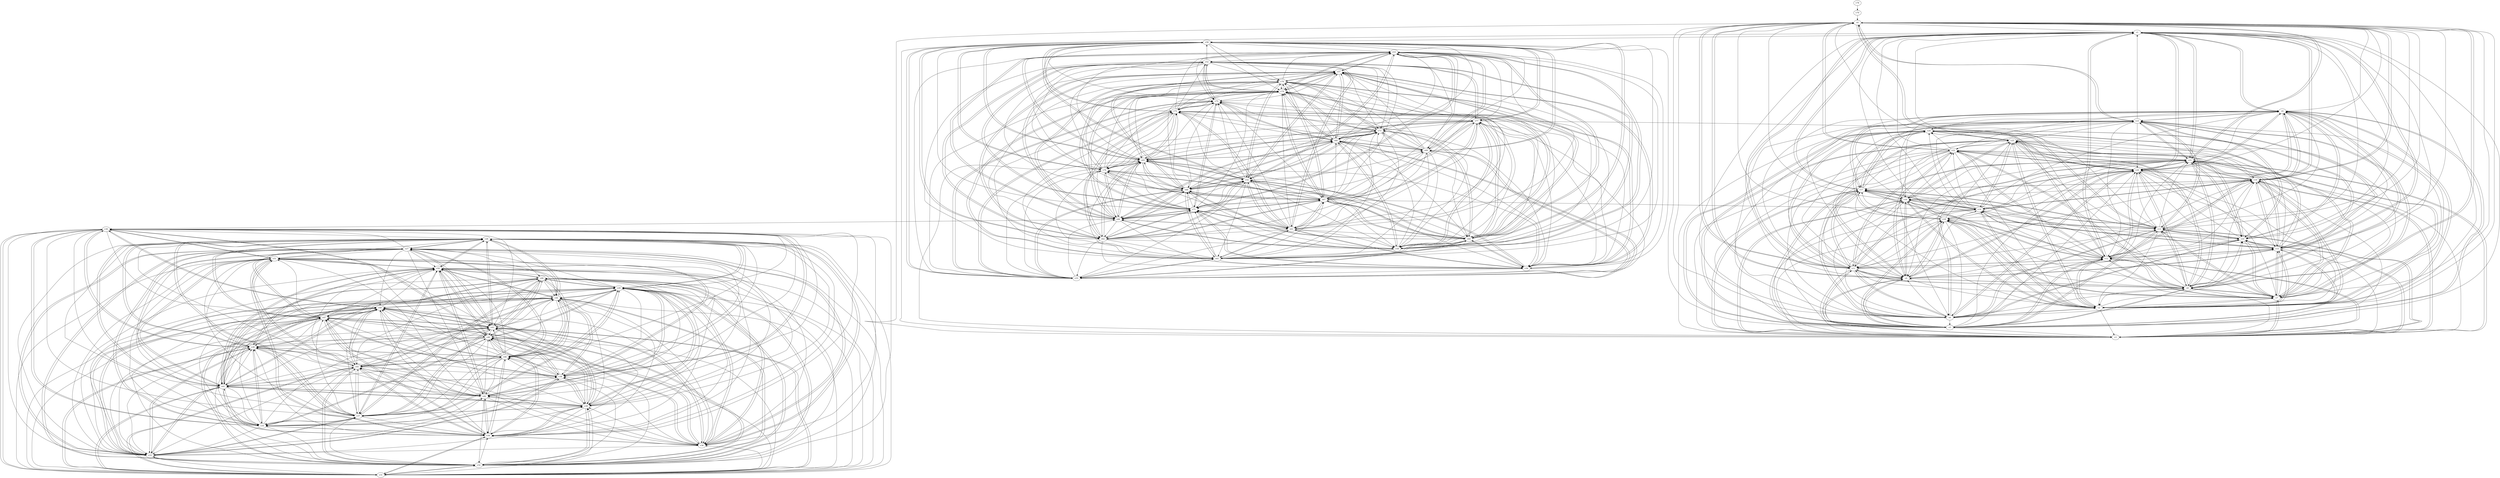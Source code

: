digraph buchi_test112 {
    v0 [name="v0", player=1, priority=0];
    v1 [name="v1", player=0, priority=1];
    v2 [name="v2", player=0, priority=1];
    v3 [name="v3", player=1, priority=1];
    v4 [name="v4", player=1, priority=1];
    v5 [name="v5", player=1, priority=1];
    v6 [name="v6", player=1, priority=1];
    v7 [name="v7", player=1, priority=1];
    v8 [name="v8", player=0, priority=1];
    v9 [name="v9", player=0, priority=0];
    v10 [name="v10", player=0, priority=1];
    v11 [name="v11", player=1, priority=1];
    v12 [name="v12", player=1, priority=0];
    v13 [name="v13", player=1, priority=1];
    v14 [name="v14", player=1, priority=1];
    v15 [name="v15", player=1, priority=1];
    v16 [name="v16", player=1, priority=1];
    v17 [name="v17", player=1, priority=1];
    v18 [name="v18", player=1, priority=1];
    v19 [name="v19", player=1, priority=0];
    v20 [name="v20", player=0, priority=1];
    v21 [name="v21", player=1, priority=0];
    v22 [name="v22", player=0, priority=1];
    v23 [name="v23", player=1, priority=0];
    v24 [name="v24", player=1, priority=0];
    v25 [name="v25", player=0, priority=1];
    v26 [name="v26", player=0, priority=1];
    v27 [name="v27", player=0, priority=1];
    v28 [name="v28", player=0, priority=0];
    v29 [name="v29", player=0, priority=1];
    v30 [name="v30", player=1, priority=0];
    v31 [name="v31", player=1, priority=1];
    v32 [name="v32", player=1, priority=0];
    v33 [name="v33", player=1, priority=1];
    v34 [name="v34", player=1, priority=0];
    v35 [name="v35", player=1, priority=1];
    v36 [name="v36", player=1, priority=0];
    v37 [name="v37", player=0, priority=1];
    v38 [name="v38", player=0, priority=0];
    v39 [name="v39", player=1, priority=0];
    v40 [name="v40", player=0, priority=0];
    v41 [name="v41", player=0, priority=1];
    v42 [name="v42", player=0, priority=1];
    v43 [name="v43", player=0, priority=0];
    v44 [name="v44", player=0, priority=0];
    v45 [name="v45", player=1, priority=0];
    v46 [name="v46", player=0, priority=0];
    v47 [name="v47", player=0, priority=1];
    v48 [name="v48", player=0, priority=0];
    v49 [name="v49", player=0, priority=1];
    v50 [name="v50", player=0, priority=1];
    v51 [name="v51", player=0, priority=1];
    v52 [name="v52", player=1, priority=1];
    v53 [name="v53", player=1, priority=1];
    v54 [name="v54", player=1, priority=1];
    v55 [name="v55", player=0, priority=1];
    v56 [name="v56", player=0, priority=0];
    v57 [name="v57", player=0, priority=0];
    v58 [name="v58", player=1, priority=1];
    v59 [name="v59", player=0, priority=1];
    v60 [name="v60", player=1, priority=0];
    v61 [name="v61", player=1, priority=1];
    v62 [name="v62", player=1, priority=1];
    v63 [name="v63", player=0, priority=0];
    v64 [name="v64", player=1, priority=0];
    v65 [name="v65", player=1, priority=1];
    v66 [name="v66", player=1, priority=0];
    v67 [name="v67", player=0, priority=0];
    v68 [name="v68", player=0, priority=1];
    v69 [name="v69", player=1, priority=1];
    v70 [name="v70", player=1, priority=0];
    v71 [name="v71", player=1, priority=1];
    v72 [name="v72", player=0, priority=0];
    v73 [name="v73", player=0, priority=0];
    v74 [name="v74", player=0, priority=1];
    v75 [name="v75", player=1, priority=0];
    v76 [name="v76", player=1, priority=0];
    v77 [name="v77", player=1, priority=1];
    v78 [name="v78", player=1, priority=0];
    v79 [name="v79", player=0, priority=0];
    v15 -> v21;
    v67 -> v59;
    v18 -> v17;
    v70 -> v55;
    v55 -> v66;
    v67 -> v68;
    v70 -> v64;
    v26 -> v39;
    v55 -> v75;
    v67 -> v77;
    v59 -> v73;
    v8 -> v0;
    v19 -> v0;
    v48 -> v36;
    v29 -> v32;
    v8 -> v9;
    v48 -> v45;
    v11 -> v5;
    v29 -> v41;
    v8 -> v18;
    v40 -> v41;
    v71 -> v56;
    v40 -> v50;
    v63 -> v52;
    v0 -> v23;
    v63 -> v61;
    v41 -> v33;
    v44 -> v29;
    v41 -> v42;
    v4 -> v2;
    v33 -> v38;
    v41 -> v51;
    v44 -> v38;
    v73 -> v74;
    v44 -> v47;
    v74 -> v57;
    v14 -> v15;
    v66 -> v53;
    v34 -> v30;
    v74 -> v66;
    v3 -> v24;
    v14 -> v24;
    v37 -> v26;
    v66 -> v62;
    v74 -> v75;
    v37 -> v35;
    v66 -> v71;
    v15 -> v7;
    v7 -> v3;
    v15 -> v16;
    v67 -> v54;
    v7 -> v12;
    v18 -> v12;
    v15 -> v25;
    v36 -> v48;
    v47 -> v48;
    v7 -> v21;
    v55 -> v61;
    v67 -> v63;
    v59 -> v68;
    v48 -> v31;
    v70 -> v68;
    v29 -> v27;
    v8 -> v4;
    v19 -> v4;
    v48 -> v40;
    v11 -> v0;
    v29 -> v36;
    v40 -> v36;
    v0 -> v9;
    v11 -> v9;
    v40 -> v45;
    v63 -> v56;
    v41 -> v28;
    v10 -> v22;
    v73 -> v60;
    v25 -> v20;
    v44 -> v33;
    v73 -> v69;
    v54 -> v65;
    v33 -> v42;
    v22 -> v5;
    v3 -> v1;
    v14 -> v1;
    v51 -> v50;
    v74 -> v52;
    v3 -> v10;
    v14 -> v10;
    v22 -> v23;
    v74 -> v61;
    v3 -> v19;
    v14 -> v19;
    v66 -> v57;
    v65 -> v3;
    v15 -> v2;
    v36 -> v34;
    v47 -> v34;
    v18 -> v7;
    v36 -> v43;
    v47 -> v43;
    v67 -> v58;
    v18 -> v16;
    v70 -> v54;
    v55 -> v65;
    v77 -> v71;
    v21 -> v18;
    v40 -> v31;
    v48 -> v44;
    v29 -> v40;
    v58 -> v76;
    v69 -> v76;
    v61 -> v72;
    v40 -> v49;
    v25 -> v6;
    v62 -> v55;
    v41 -> v32;
    v33 -> v28;
    v73 -> v64;
    v25 -> v24;
    v33 -> v37;
    v22 -> v0;
    v22 -> v9;
    v51 -> v45;
    v32 -> v50;
    v14 -> v23;
    v66 -> v70;
    v79 -> v0;
    v36 -> v29;
    v17 -> v25;
    v7 -> v2;
    v18 -> v2;
    v36 -> v38;
    v47 -> v38;
    v65 -> v74;
    v36 -> v47;
    v55 -> v60;
    v28 -> v43;
    v29 -> v26;
    v58 -> v62;
    v69 -> v62;
    v40 -> v35;
    v58 -> v71;
    v61 -> v67;
    v29 -> v44;
    v10 -> v3;
    v25 -> v1;
    v10 -> v12;
    v39 -> v48;
    v25 -> v10;
    v10 -> v21;
    v62 -> v59;
    v2 -> v17;
    v62 -> v68;
    v51 -> v31;
    v73 -> v68;
    v54 -> v64;
    v22 -> v4;
    v54 -> v73;
    v3 -> v0;
    v43 -> v36;
    v3 -> v9;
    v32 -> v45;
    v74 -> v60;
    v3 -> v18;
    v14 -> v18;
    v66 -> v56;
    v36 -> v33;
    v47 -> v33;
    v65 -> v69;
    v28 -> v29;
    v47 -> v42;
    v9 -> v25;
    v28 -> v38;
    v57 -> v74;
    v47 -> v51;
    v68 -> v74;
    v77 -> v52;
    v6 -> v10;
    v21 -> v8;
    v69 -> v57;
    v48 -> v34;
    v77 -> v70;
    v40 -> v30;
    v58 -> v75;
    v61 -> v71;
    v10 -> v7;
    v39 -> v43;
    v2 -> v3;
    v25 -> v5;
    v62 -> v54;
    v64 -> v59;
    v2 -> v12;
    v25 -> v14;
    v10 -> v25;
    v51 -> v26;
    v73 -> v63;
    v2 -> v21;
    v54 -> v59;
    v51 -> v35;
    v54 -> v68;
    v32 -> v31;
    v43 -> v31;
    v22 -> v8;
    v35 -> v27;
    v51 -> v44;
    v14 -> v4;
    v32 -> v40;
    v43 -> v40;
    v32 -> v49;
    v43 -> v49;
    v17 -> v6;
    v36 -> v28;
    v9 -> v11;
    v47 -> v28;
    v17 -> v24;
    v57 -> v60;
    v65 -> v73;
    v9 -> v20;
    v68 -> v60;
    v28 -> v33;
    v68 -> v69;
    v76 -> v73;
    v28 -> v42;
    v6 -> v5;
    v77 -> v56;
    v21 -> v3;
    v50 -> v39;
    v6 -> v14;
    v77 -> v65;
    v50 -> v48;
    v42 -> v44;
    v58 -> v70;
    v39 -> v29;
    v61 -> v75;
    v39 -> v38;
    v31 -> v34;
    v39 -> v47;
    v25 -> v9;
    v31 -> v43;
    v62 -> v58;
    v2 -> v16;
    v51 -> v30;
    v24 -> v13;
    v54 -> v63;
    v43 -> v26;
    v51 -> v39;
    v64 -> v67;
    v32 -> v44;
    v43 -> v44;
    v35 -> v40;
    v56 -> v72;
    v17 -> v1;
    v35 -> v49;
    v5 -> v8;
    v76 -> v59;
    v5 -> v17;
    v17 -> v19;
    v47 -> v32;
    v9 -> v15;
    v38 -> v51;
    v57 -> v64;
    v65 -> v68;
    v68 -> v55;
    v68 -> v64;
    v28 -> v37;
    v57 -> v73;
    v68 -> v73;
    v6 -> v9;
    v77 -> v60;
    v27 -> v41;
    v50 -> v43;
    v42 -> v39;
    v27 -> v50;
    v58 -> v65;
    v69 -> v65;
    v61 -> v70;
    v39 -> v33;
    v31 -> v29;
    v10 -> v6;
    v39 -> v42;
    v60 -> v74;
    v75 -> v72;
    v31 -> v47;
    v72 -> v57;
    v51 -> v34;
    v1 -> v15;
    v13 -> v17;
    v32 -> v30;
    v16 -> v13;
    v72 -> v66;
    v32 -> v39;
    v16 -> v22;
    v72 -> v75;
    v53 -> v71;
    v35 -> v44;
    v56 -> v76;
    v5 -> v3;
    v17 -> v5;
    v46 -> v41;
    v9 -> v1;
    v65 -> v54;
    v17 -> v14;
    v5 -> v12;
    v46 -> v50;
    v9 -> v10;
    v38 -> v46;
    v5 -> v21;
    v17 -> v23;
    v47 -> v27;
    v9 -> v19;
    v49 -> v46;
    v57 -> v68;
    v65 -> v63;
    v65 -> v72;
    v76 -> v72;
    v50 -> v29;
    v68 -> v77;
    v21 -> v2;
    v27 -> v36;
    v6 -> v13;
    v42 -> v34;
    v69 -> v60;
    v30 -> v41;
    v61 -> v56;
    v39 -> v37;
    v12 -> v20;
    v23 -> v20;
    v60 -> v69;
    v39 -> v46;
    v52 -> v74;
    v13 -> v3;
    v72 -> v52;
    v16 -> v8;
    v1 -> v19;
    v13 -> v21;
    v43 -> v34;
    v16 -> v17;
    v53 -> v57;
    v35 -> v30;
    v53 -> v66;
    v56 -> v53;
    v64 -> v57;
    v46 -> v27;
    v53 -> v75;
    v72 -> v70;
    v56 -> v71;
    v46 -> v45;
    v65 -> v58;
    v9 -> v5;
    v38 -> v41;
    v49 -> v41;
    v57 -> v54;
    v65 -> v67;
    v9 -> v14;
    v26 -> v48;
    v5 -> v25;
    v49 -> v50;
    v68 -> v54;
    v76 -> v67;
    v68 -> v72;
    v42 -> v29;
    v71 -> v65;
    v50 -> v42;
    v42 -> v38;
    v20 -> v1;
    v27 -> v49;
    v50 -> v51;
    v71 -> v74;
    v42 -> v47;
    v20 -> v10;
    v23 -> v6;
    v20 -> v19;
    v60 -> v55;
    v39 -> v32;
    v12 -> v15;
    v31 -> v28;
    v4 -> v11;
    v39 -> v41;
    v23 -> v24;
    v60 -> v64;
    v60 -> v73;
    v4 -> v20;
    v52 -> v69;
    v75 -> v71;
    v1 -> v5;
    v13 -> v7;
    v24 -> v7;
    v16 -> v3;
    v34 -> v39;
    v13 -> v16;
    v24 -> v16;
    v53 -> v52;
    v72 -> v65;
    v24 -> v25;
    v37 -> v44;
    v53 -> v61;
    v16 -> v21;
    v56 -> v57;
    v64 -> v61;
    v64 -> v70;
    v72 -> v74;
    v56 -> v75;
    v17 -> v4;
    v46 -> v40;
    v65 -> v53;
    v9 -> v0;
    v26 -> v34;
    v5 -> v11;
    v46 -> v49;
    v49 -> v36;
    v26 -> v43;
    v49 -> v45;
    v76 -> v53;
    v59 -> v77;
    v8 -> v13;
    v27 -> v26;
    v50 -> v28;
    v8 -> v22;
    v27 -> v35;
    v0 -> v18;
    v11 -> v18;
    v30 -> v31;
    v50 -> v37;
    v27 -> v44;
    v30 -> v40;
    v63 -> v74;
    v12 -> v1;
    v23 -> v1;
    v20 -> v14;
    v30 -> v49;
    v23 -> v10;
    v60 -> v59;
    v12 -> v19;
    v75 -> v57;
    v31 -> v32;
    v60 -> v68;
    v76 -> v63;
    v52 -> v73;
    v13 -> v2;
    v45 -> v34;
    v24 -> v11;
    v45 -> v43;
    v64 -> v56;
    v37 -> v39;
    v53 -> v65;
    v37 -> v48;
    v64 -> v65;
    v15 -> v20;
    v46 -> v35;
    v26 -> v29;
    v77 -> v13;
    v46 -> v44;
    v7 -> v25;
    v18 -> v25;
    v26 -> v38;
    v38 -> v40;
    v67 -> v76;
    v68 -> v53;
    v26 -> v47;
    v38 -> v49;
    v19 -> v17;
    v27 -> v30;
    v11 -> v13;
    v30 -> v26;
    v27 -> v39;
    v0 -> v22;
    v30 -> v35;
    v20 -> v9;
    v12 -> v5;
    v60 -> v54;
    v4 -> v1;
    v12 -> v14;
    v41 -> v50;
    v75 -> v52;
    v4 -> v10;
    v44 -> v46;
    v52 -> v59;
    v60 -> v72;
    v4 -> v19;
    v72 -> v63;
    v34 -> v29;
    v45 -> v29;
    v1 -> v4;
    v24 -> v6;
    v52 -> v77;
    v16 -> v2;
    v45 -> v38;
    v1 -> v13;
    v37 -> v34;
    v72 -> v55;
    v34 -> v47;
    v37 -> v43;
    v67 -> v53;
    v15 -> v24;
    v67 -> v62;
    v18 -> v20;
    v70 -> v58;
    v26 -> v33;
    v38 -> v35;
    v55 -> v69;
    v67 -> v71;
    v70 -> v67;
    v26 -> v42;
    v49 -> v44;
    v70 -> v76;
    v8 -> v3;
    v19 -> v3;
    v8 -> v12;
    v0 -> v8;
    v11 -> v8;
    v8 -> v21;
    v19 -> v21;
    v71 -> v59;
    v11 -> v17;
    v63 -> v55;
    v71 -> v68;
    v63 -> v64;
    v20 -> v4;
    v12 -> v0;
    v23 -> v0;
    v33 -> v32;
    v44 -> v32;
    v41 -> v45;
    v4 -> v5;
    v33 -> v41;
    v33 -> v50;
    v44 -> v50;
    v52 -> v63;
    v45 -> v33;
    v37 -> v29;
    v66 -> v65;
    v34 -> v42;
    v66 -> v74;
    v15 -> v1;
    v34 -> v51;
    v45 -> v51;
    v37 -> v47;
    v15 -> v10;
    v18 -> v6;
    v15 -> v19;
    v7 -> v15;
    v59 -> v53;
    v26 -> v28;
    v38 -> v30;
    v49 -> v30;
    v7 -> v24;
    v18 -> v24;
    v26 -> v37;
    v55 -> v64;
    v67 -> v66;
    v59 -> v71;
    v67 -> v75;
    v26 -> v46;
    v70 -> v71;
    v8 -> v7;
    v19 -> v7;
    v48 -> v43;
    v11 -> v3;
    v29 -> v39;
    v19 -> v16;
    v40 -> v39;
    v71 -> v54;
    v0 -> v12;
    v11 -> v12;
    v19 -> v25;
    v29 -> v48;
    v40 -> v48;
    v0 -> v21;
    v11 -> v21;
    v63 -> v59;
    v71 -> v63;
    v41 -> v31;
    v33 -> v27;
    v12 -> v4;
    v23 -> v4;
    v25 -> v23;
    v4 -> v0;
    v62 -> v72;
    v41 -> v49;
    v4 -> v9;
    v44 -> v45;
    v52 -> v58;
    v22 -> v17;
    v74 -> v55;
    v3 -> v13;
    v34 -> v28;
    v45 -> v28;
    v74 -> v64;
    v14 -> v22;
    v66 -> v60;
    v45 -> v37;
    v74 -> v73;
    v37 -> v33;
    v15 -> v5;
    v18 -> v1;
    v15 -> v14;
    v67 -> v52;
    v7 -> v10;
    v7 -> v19;
    v59 -> v57;
    v26 -> v32;
    v28 -> v51;
    v55 -> v68;
    v59 -> v66;
    v48 -> v29;
    v55 -> v77;
    v67 -> v70;
    v70 -> v66;
    v70 -> v75;
    v8 -> v2;
    v19 -> v2;
    v40 -> v34;
    v8 -> v11;
    v19 -> v11;
    v48 -> v47;
    v0 -> v7;
    v11 -> v7;
    v29 -> v43;
    v11 -> v16;
    v63 -> v54;
    v41 -> v26;
    v41 -> v35;
    v33 -> v31;
    v62 -> v67;
    v41 -> v44;
    v2 -> v25;
    v73 -> v67;
    v73 -> v76;
    v22 -> v3;
    v54 -> v72;
    v33 -> v49;
    v22 -> v12;
    v44 -> v49;
    v22 -> v21;
    v3 -> v17;
    v14 -> v17;
    v45 -> v32;
    v37 -> v28;
    v15 -> v0;
    v15 -> v9;
    v18 -> v5;
    v47 -> v41;
    v55 -> v54;
    v67 -> v56;
    v7 -> v14;
    v47 -> v50;
    v59 -> v52;
    v28 -> v46;
    v67 -> v65;
    v7 -> v23;
    v59 -> v61;
    v55 -> v72;
    v48 -> v33;
    v77 -> v69;
    v40 -> v29;
    v48 -> v42;
    v21 -> v25;
    v0 -> v2;
    v29 -> v38;
    v58 -> v74;
    v69 -> v74;
    v10 -> v15;
    v25 -> v13;
    v44 -> v26;
    v41 -> v39;
    v25 -> v22;
    v54 -> v58;
    v62 -> v71;
    v33 -> v44;
    v51 -> v43;
    v54 -> v76;
    v14 -> v3;
    v3 -> v12;
    v32 -> v48;
    v43 -> v48;
    v3 -> v21;
    v66 -> v59;
    v66 -> v68;
    v36 -> v27;
    v15 -> v4;
    v47 -> v36;
    v15 -> v13;
    v18 -> v9;
    v55 -> v58;
    v28 -> v50;
    v77 -> v64;
    v21 -> v11;
    v48 -> v37;
    v21 -> v20;
    v77 -> v73;
    v40 -> v33;
    v58 -> v69;
    v48 -> v46;
    v61 -> v65;
    v29 -> v42;
    v61 -> v74;
    v10 -> v1;
    v2 -> v6;
    v25 -> v8;
    v62 -> v57;
    v2 -> v15;
    v54 -> v53;
    v54 -> v62;
    v73 -> v75;
    v22 -> v2;
    v51 -> v38;
    v32 -> v34;
    v22 -> v11;
    v3 -> v7;
    v22 -> v20;
    v35 -> v39;
    v3 -> v16;
    v14 -> v16;
    v14 -> v25;
    v66 -> v63;
    v36 -> v40;
    v47 -> v40;
    v6 -> v8;
    v77 -> v59;
    v21 -> v6;
    v6 -> v17;
    v58 -> v55;
    v48 -> v32;
    v21 -> v15;
    v69 -> v55;
    v29 -> v28;
    v40 -> v28;
    v58 -> v64;
    v21 -> v24;
    v69 -> v64;
    v29 -> v37;
    v40 -> v37;
    v58 -> v73;
    v61 -> v69;
    v69 -> v73;
    v2 -> v1;
    v62 -> v52;
    v2 -> v10;
    v31 -> v46;
    v10 -> v23;
    v62 -> v61;
    v73 -> v61;
    v2 -> v19;
    v54 -> v57;
    v62 -> v70;
    v51 -> v33;
    v73 -> v70;
    v54 -> v66;
    v32 -> v29;
    v22 -> v6;
    v51 -> v42;
    v54 -> v75;
    v14 -> v2;
    v32 -> v38;
    v43 -> v38;
    v35 -> v34;
    v74 -> v53;
    v14 -> v11;
    v32 -> v47;
    v43 -> v47;
    v35 -> v43;
    v67 -> v14;
    v76 -> v54;
    v17 -> v13;
    v36 -> v26;
    v47 -> v26;
    v65 -> v62;
    v5 -> v20;
    v76 -> v62;
    v47 -> v35;
    v9 -> v18;
    v76 -> v71;
    v28 -> v31;
    v68 -> v67;
    v36 -> v44;
    v57 -> v76;
    v21 -> v1;
    v28 -> v49;
    v6 -> v12;
    v21 -> v10;
    v6 -> v21;
    v58 -> v59;
    v69 -> v59;
    v21 -> v19;
    v61 -> v55;
    v40 -> v32;
    v77 -> v72;
    v61 -> v64;
    v58 -> v77;
    v69 -> v77;
    v39 -> v45;
    v31 -> v41;
    v62 -> v56;
    v2 -> v14;
    v25 -> v16;
    v31 -> v50;
    v62 -> v65;
    v73 -> v65;
    v2 -> v23;
    v54 -> v61;
    v22 -> v1;
    v13 -> v20;
    v51 -> v37;
    v32 -> v33;
    v43 -> v33;
    v72 -> v69;
    v16 -> v25;
    v53 -> v74;
    v64 -> v74;
    v76 -> v57;
    v5 -> v15;
    v57 -> v53;
    v36 -> v30;
    v65 -> v66;
    v76 -> v66;
    v5 -> v24;
    v28 -> v26;
    v36 -> v39;
    v9 -> v22;
    v57 -> v62;
    v28 -> v35;
    v65 -> v75;
    v6 -> v7;
    v77 -> v58;
    v50 -> v41;
    v6 -> v16;
    v58 -> v54;
    v77 -> v67;
    v21 -> v14;
    v69 -> v63;
    v21 -> v23;
    v58 -> v72;
    v61 -> v68;
    v31 -> v27;
    v61 -> v77;
    v10 -> v4;
    v39 -> v40;
    v25 -> v2;
    v31 -> v36;
    v10 -> v13;
    v39 -> v49;
    v31 -> v45;
    v13 -> v6;
    v2 -> v18;
    v54 -> v56;
    v24 -> v15;
    v32 -> v28;
    v66 -> v30;
    v51 -> v41;
    v13 -> v24;
    v53 -> v60;
    v32 -> v37;
    v43 -> v37;
    v35 -> v33;
    v53 -> v69;
    v32 -> v46;
    v56 -> v74;
    v17 -> v3;
    v17 -> v12;
    v46 -> v48;
    v1 -> v58;
    v9 -> v8;
    v38 -> v44;
    v68 -> v57;
    v65 -> v70;
    v28 -> v30;
    v57 -> v66;
    v68 -> v66;
    v6 -> v2;
    v21 -> v0;
    v6 -> v11;
    v42 -> v32;
    v21 -> v9;
    v27 -> v43;
    v6 -> v20;
    v42 -> v41;
    v69 -> v58;
    v42 -> v50;
    v61 -> v63;
    v20 -> v22;
    v12 -> v18;
    v2 -> v4;
    v4 -> v23;
    v60 -> v76;
    v31 -> v49;
    v1 -> v8;
    v13 -> v10;
    v72 -> v59;
    v51 -> v36;
    v1 -> v17;
    v13 -> v19;
    v24 -> v19;
    v53 -> v55;
    v64 -> v55;
    v35 -> v28;
    v53 -> v64;
    v72 -> v77;
    v56 -> v60;
    v35 -> v37;
    v64 -> v73;
    v46 -> v34;
    v17 -> v7;
    v46 -> v43;
    v65 -> v56;
    v9 -> v3;
    v38 -> v39;
    v17 -> v16;
    v49 -> v39;
    v68 -> v52;
    v76 -> v56;
    v76 -> v65;
    v57 -> v61;
    v68 -> v61;
    v76 -> v74;
    v57 -> v70;
    v8 -> v25;
    v27 -> v38;
    v50 -> v40;
    v58 -> v53;
    v42 -> v36;
    v69 -> v53;
    v27 -> v47;
    v30 -> v43;
    v20 -> v8;
    v42 -> v45;
    v63 -> v77;
    v23 -> v13;
    v31 -> v26;
    v12 -> v22;
    v75 -> v60;
    v31 -> v44;
    v52 -> v76;
    v13 -> v5;
    v24 -> v5;
    v1 -> v12;
    v32 -> v27;
    v16 -> v10;
    v34 -> v46;
    v1 -> v21;
    v13 -> v23;
    v24 -> v23;
    v43 -> v27;
    v45 -> v46;
    v35 -> v32;
    v53 -> v59;
    v56 -> v55;
    v56 -> v64;
    v46 -> v29;
    v53 -> v77;
    v64 -> v68;
    v64 -> v77;
    v56 -> v73;
    v5 -> v0;
    v5 -> v9;
    v17 -> v11;
    v65 -> v60;
    v26 -> v41;
    v38 -> v43;
    v5 -> v18;
    v49 -> v43;
    v57 -> v56;
    v9 -> v16;
    v26 -> v50;
    v68 -> v65;
    v78 -> v79;
    v50 -> v26;
    v6 -> v1;
    v8 -> v20;
    v19 -> v20;
    v27 -> v33;
    v30 -> v29;
    v27 -> v42;
    v50 -> v44;
    v30 -> v38;
    v42 -> v40;
    v27 -> v51;
    v63 -> v72;
    v71 -> v76;
    v30 -> v47;
    v20 -> v12;
    v23 -> v8;
    v20 -> v21;
    v60 -> v57;
    v39 -> v34;
    v12 -> v17;
    v23 -> v17;
    v31 -> v30;
    v4 -> v13;
    v60 -> v66;
    v52 -> v62;
    v75 -> v55;
    v31 -> v39;
    v60 -> v75;
    v52 -> v71;
    v13 -> v0;
    v24 -> v0;
    v24 -> v9;
    v72 -> v58;
    v16 -> v5;
    v34 -> v41;
    v13 -> v18;
    v24 -> v18;
    v53 -> v54;
    v16 -> v14;
    v34 -> v50;
    v45 -> v50;
    v64 -> v54;
    v64 -> v72;
    v26 -> v27;
    v49 -> v29;
    v5 -> v4;
    v46 -> v42;
    v9 -> v2;
    v26 -> v36;
    v5 -> v13;
    v46 -> v51;
    v67 -> v74;
    v26 -> v45;
    v38 -> v47;
    v49 -> v47;
    v19 -> v15;
    v71 -> v53;
    v0 -> v11;
    v8 -> v24;
    v71 -> v62;
    v0 -> v20;
    v11 -> v20;
    v30 -> v33;
    v42 -> v35;
    v27 -> v46;
    v63 -> v67;
    v30 -> v42;
    v20 -> v7;
    v12 -> v3;
    v30 -> v51;
    v60 -> v52;
    v23 -> v12;
    v41 -> v48;
    v20 -> v25;
    v4 -> v8;
    v60 -> v61;
    v12 -> v21;
    v23 -> v21;
    v52 -> v57;
    v4 -> v17;
    v75 -> v59;
    v75 -> v68;
    v52 -> v75;
    v24 -> v4;
    v72 -> v53;
    v16 -> v0;
    v34 -> v36;
    v1 -> v11;
    v45 -> v36;
    v72 -> v62;
    v16 -> v9;
    v34 -> v45;
    v1 -> v20;
    v64 -> v58;
    v56 -> v54;
    v37 -> v50;
    v56 -> v63;
    v46 -> v28;
    v15 -> v22;
    v67 -> v60;
    v46 -> v37;
    v7 -> v18;
    v38 -> v33;
    v49 -> v33;
    v67 -> v69;
    v70 -> v65;
    v49 -> v42;
    v59 -> v74;
    v19 -> v1;
    v70 -> v74;
    v8 -> v10;
    v0 -> v6;
    v11 -> v6;
    v8 -> v19;
    v27 -> v32;
    v11 -> v15;
    v63 -> v53;
    v30 -> v28;
    v71 -> v66;
    v11 -> v24;
    v63 -> v62;
    v30 -> v37;
    v20 -> v2;
    v71 -> v75;
    v63 -> v71;
    v41 -> v34;
    v20 -> v11;
    v12 -> v7;
    v23 -> v7;
    v41 -> v43;
    v44 -> v39;
    v23 -> v16;
    v4 -> v12;
    v52 -> v61;
    v4 -> v21;
    v52 -> v70;
    v34 -> v31;
    v45 -> v31;
    v74 -> v67;
    v37 -> v27;
    v16 -> v4;
    v34 -> v40;
    v64 -> v53;
    v74 -> v76;
    v34 -> v49;
    v45 -> v49;
    v37 -> v45;
    v56 -> v58;
    v7 -> v13;
    v18 -> v13;
    v67 -> v64;
    v7 -> v22;
    v59 -> v60;
    v26 -> v35;
    v70 -> v60;
    v26 -> v44;
    v8 -> v5;
    v19 -> v5;
    v48 -> v41;
    v0 -> v1;
    v11 -> v1;
    v19 -> v14;
    v48 -> v50;
    v71 -> v52;
    v0 -> v10;
    v8 -> v23;
    v0 -> v19;
    v63 -> v57;
    v71 -> v70;
    v63 -> v66;
    v41 -> v29;
    v20 -> v6;
    v63 -> v75;
    v12 -> v2;
    v41 -> v38;
    v44 -> v34;
    v12 -> v11;
    v23 -> v11;
    v4 -> v7;
    v52 -> v65;
    v22 -> v24;
    v3 -> v20;
    v34 -> v35;
    v45 -> v35;
    v66 -> v67;
    v45 -> v44;
    v66 -> v76;
    v15 -> v3;
    v37 -> v49;
    v15 -> v12;
    v7 -> v8;
}
